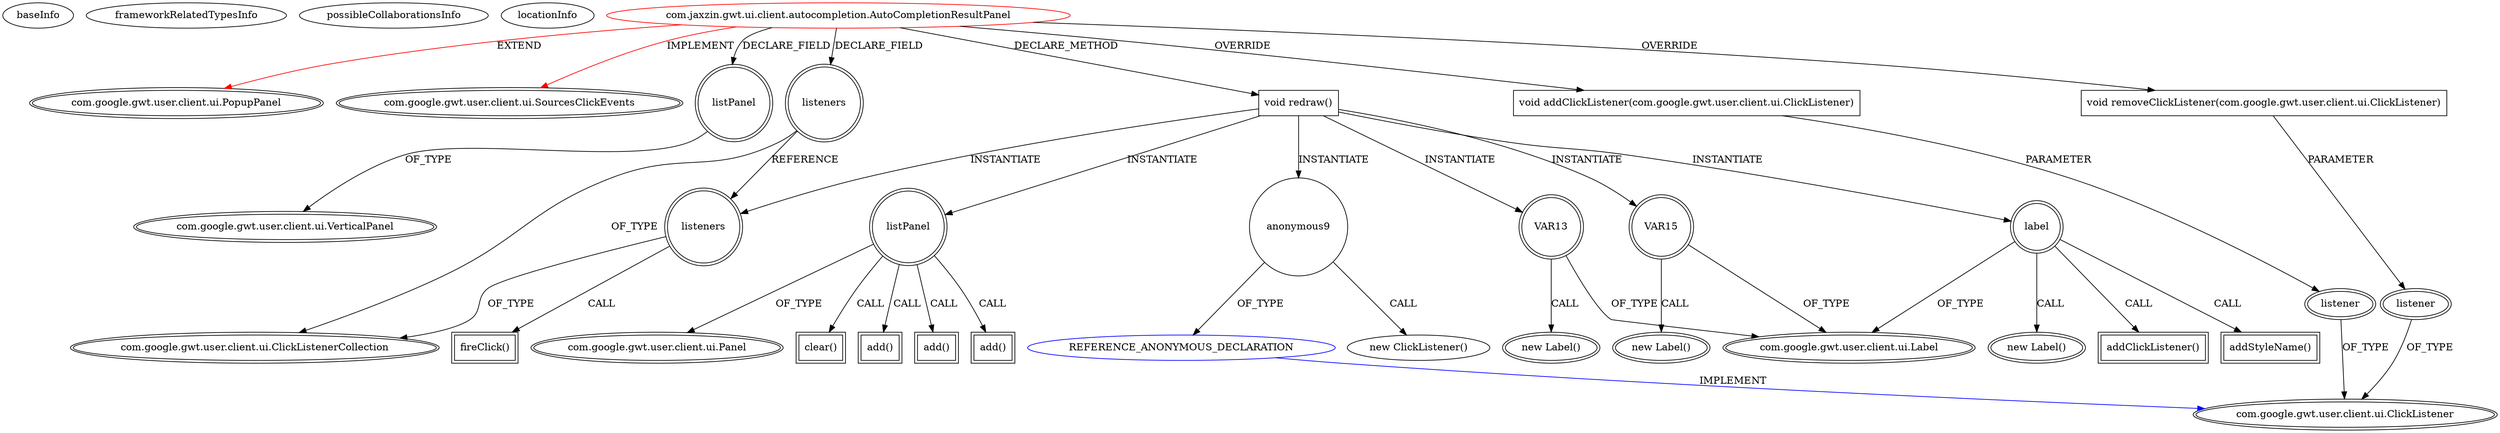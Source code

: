 digraph {
baseInfo[graphId=3130,category="extension_graph",isAnonymous=false,possibleRelation=true]
frameworkRelatedTypesInfo[0="com.google.gwt.user.client.ui.PopupPanel",1="com.google.gwt.user.client.ui.SourcesClickEvents"]
possibleCollaborationsInfo[0="3130~CLIENT_METHOD_DECLARATION-INSTANTIATION-~com.google.gwt.user.client.ui.PopupPanel com.google.gwt.user.client.ui.SourcesClickEvents ~com.google.gwt.user.client.ui.ClickListener ~false~true"]
locationInfo[projectName="jaxzin-gwt-common-widgets",filePath="/jaxzin-gwt-common-widgets/gwt-common-widgets-master/src/com/jaxzin/gwt/ui/client/autocompletion/AutoCompletionResultPanel.java",contextSignature="AutoCompletionResultPanel",graphId="3130"]
0[label="com.jaxzin.gwt.ui.client.autocompletion.AutoCompletionResultPanel",vertexType="ROOT_CLIENT_CLASS_DECLARATION",isFrameworkType=false,color=red]
1[label="com.google.gwt.user.client.ui.PopupPanel",vertexType="FRAMEWORK_CLASS_TYPE",isFrameworkType=true,peripheries=2]
2[label="com.google.gwt.user.client.ui.SourcesClickEvents",vertexType="FRAMEWORK_INTERFACE_TYPE",isFrameworkType=true,peripheries=2]
3[label="listPanel",vertexType="FIELD_DECLARATION",isFrameworkType=true,peripheries=2,shape=circle]
4[label="com.google.gwt.user.client.ui.VerticalPanel",vertexType="FRAMEWORK_CLASS_TYPE",isFrameworkType=true,peripheries=2]
5[label="listeners",vertexType="FIELD_DECLARATION",isFrameworkType=true,peripheries=2,shape=circle]
6[label="com.google.gwt.user.client.ui.ClickListenerCollection",vertexType="FRAMEWORK_CLASS_TYPE",isFrameworkType=true,peripheries=2]
7[label="void addClickListener(com.google.gwt.user.client.ui.ClickListener)",vertexType="OVERRIDING_METHOD_DECLARATION",isFrameworkType=false,shape=box]
8[label="listener",vertexType="PARAMETER_DECLARATION",isFrameworkType=true,peripheries=2]
9[label="com.google.gwt.user.client.ui.ClickListener",vertexType="FRAMEWORK_INTERFACE_TYPE",isFrameworkType=true,peripheries=2]
10[label="void removeClickListener(com.google.gwt.user.client.ui.ClickListener)",vertexType="OVERRIDING_METHOD_DECLARATION",isFrameworkType=false,shape=box]
11[label="listener",vertexType="PARAMETER_DECLARATION",isFrameworkType=true,peripheries=2]
31[label="void redraw()",vertexType="CLIENT_METHOD_DECLARATION",isFrameworkType=false,shape=box]
32[label="listPanel",vertexType="VARIABLE_EXPRESION",isFrameworkType=true,peripheries=2,shape=circle]
34[label="com.google.gwt.user.client.ui.Panel",vertexType="FRAMEWORK_CLASS_TYPE",isFrameworkType=true,peripheries=2]
33[label="clear()",vertexType="INSIDE_CALL",isFrameworkType=true,peripheries=2,shape=box]
36[label="label",vertexType="VARIABLE_EXPRESION",isFrameworkType=true,peripheries=2,shape=circle]
37[label="com.google.gwt.user.client.ui.Label",vertexType="FRAMEWORK_CLASS_TYPE",isFrameworkType=true,peripheries=2]
35[label="new Label()",vertexType="CONSTRUCTOR_CALL",isFrameworkType=true,peripheries=2]
39[label="add()",vertexType="INSIDE_CALL",isFrameworkType=true,peripheries=2,shape=box]
41[label="addClickListener()",vertexType="INSIDE_CALL",isFrameworkType=true,peripheries=2,shape=box]
43[label="anonymous9",vertexType="VARIABLE_EXPRESION",isFrameworkType=false,shape=circle]
44[label="REFERENCE_ANONYMOUS_DECLARATION",vertexType="REFERENCE_ANONYMOUS_DECLARATION",isFrameworkType=false,color=blue]
42[label="new ClickListener()",vertexType="CONSTRUCTOR_CALL",isFrameworkType=false]
46[label="listeners",vertexType="VARIABLE_EXPRESION",isFrameworkType=true,peripheries=2,shape=circle]
47[label="fireClick()",vertexType="INSIDE_CALL",isFrameworkType=true,peripheries=2,shape=box]
50[label="addStyleName()",vertexType="INSIDE_CALL",isFrameworkType=true,peripheries=2,shape=box]
52[label="add()",vertexType="INSIDE_CALL",isFrameworkType=true,peripheries=2,shape=box]
54[label="VAR13",vertexType="VARIABLE_EXPRESION",isFrameworkType=true,peripheries=2,shape=circle]
53[label="new Label()",vertexType="CONSTRUCTOR_CALL",isFrameworkType=true,peripheries=2]
57[label="add()",vertexType="INSIDE_CALL",isFrameworkType=true,peripheries=2,shape=box]
59[label="VAR15",vertexType="VARIABLE_EXPRESION",isFrameworkType=true,peripheries=2,shape=circle]
58[label="new Label()",vertexType="CONSTRUCTOR_CALL",isFrameworkType=true,peripheries=2]
0->1[label="EXTEND",color=red]
0->2[label="IMPLEMENT",color=red]
0->3[label="DECLARE_FIELD"]
3->4[label="OF_TYPE"]
0->5[label="DECLARE_FIELD"]
5->6[label="OF_TYPE"]
0->7[label="OVERRIDE"]
8->9[label="OF_TYPE"]
7->8[label="PARAMETER"]
0->10[label="OVERRIDE"]
11->9[label="OF_TYPE"]
10->11[label="PARAMETER"]
0->31[label="DECLARE_METHOD"]
31->32[label="INSTANTIATE"]
32->34[label="OF_TYPE"]
32->33[label="CALL"]
31->36[label="INSTANTIATE"]
36->37[label="OF_TYPE"]
36->35[label="CALL"]
32->39[label="CALL"]
36->41[label="CALL"]
31->43[label="INSTANTIATE"]
44->9[label="IMPLEMENT",color=blue]
43->44[label="OF_TYPE"]
43->42[label="CALL"]
31->46[label="INSTANTIATE"]
5->46[label="REFERENCE"]
46->6[label="OF_TYPE"]
46->47[label="CALL"]
36->50[label="CALL"]
32->52[label="CALL"]
31->54[label="INSTANTIATE"]
54->37[label="OF_TYPE"]
54->53[label="CALL"]
32->57[label="CALL"]
31->59[label="INSTANTIATE"]
59->37[label="OF_TYPE"]
59->58[label="CALL"]
}
